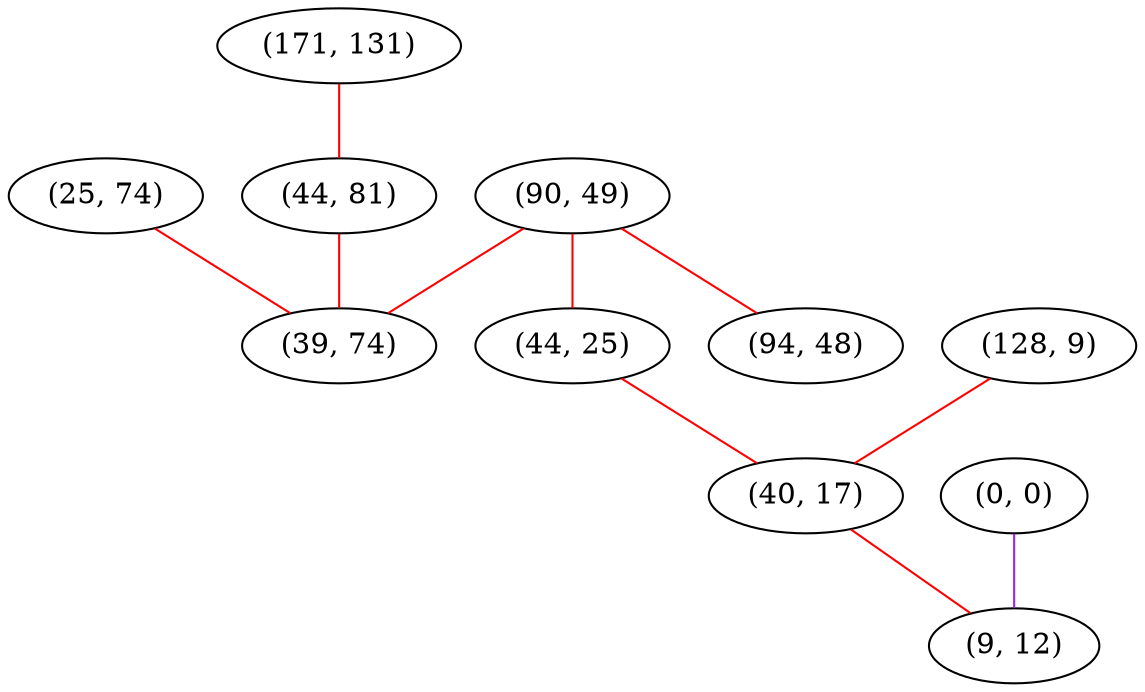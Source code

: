 graph "" {
"(25, 74)";
"(0, 0)";
"(90, 49)";
"(44, 25)";
"(171, 131)";
"(128, 9)";
"(44, 81)";
"(94, 48)";
"(39, 74)";
"(40, 17)";
"(9, 12)";
"(25, 74)" -- "(39, 74)"  [color=red, key=0, weight=1];
"(0, 0)" -- "(9, 12)"  [color=purple, key=0, weight=4];
"(90, 49)" -- "(44, 25)"  [color=red, key=0, weight=1];
"(90, 49)" -- "(94, 48)"  [color=red, key=0, weight=1];
"(90, 49)" -- "(39, 74)"  [color=red, key=0, weight=1];
"(44, 25)" -- "(40, 17)"  [color=red, key=0, weight=1];
"(171, 131)" -- "(44, 81)"  [color=red, key=0, weight=1];
"(128, 9)" -- "(40, 17)"  [color=red, key=0, weight=1];
"(44, 81)" -- "(39, 74)"  [color=red, key=0, weight=1];
"(40, 17)" -- "(9, 12)"  [color=red, key=0, weight=1];
}
